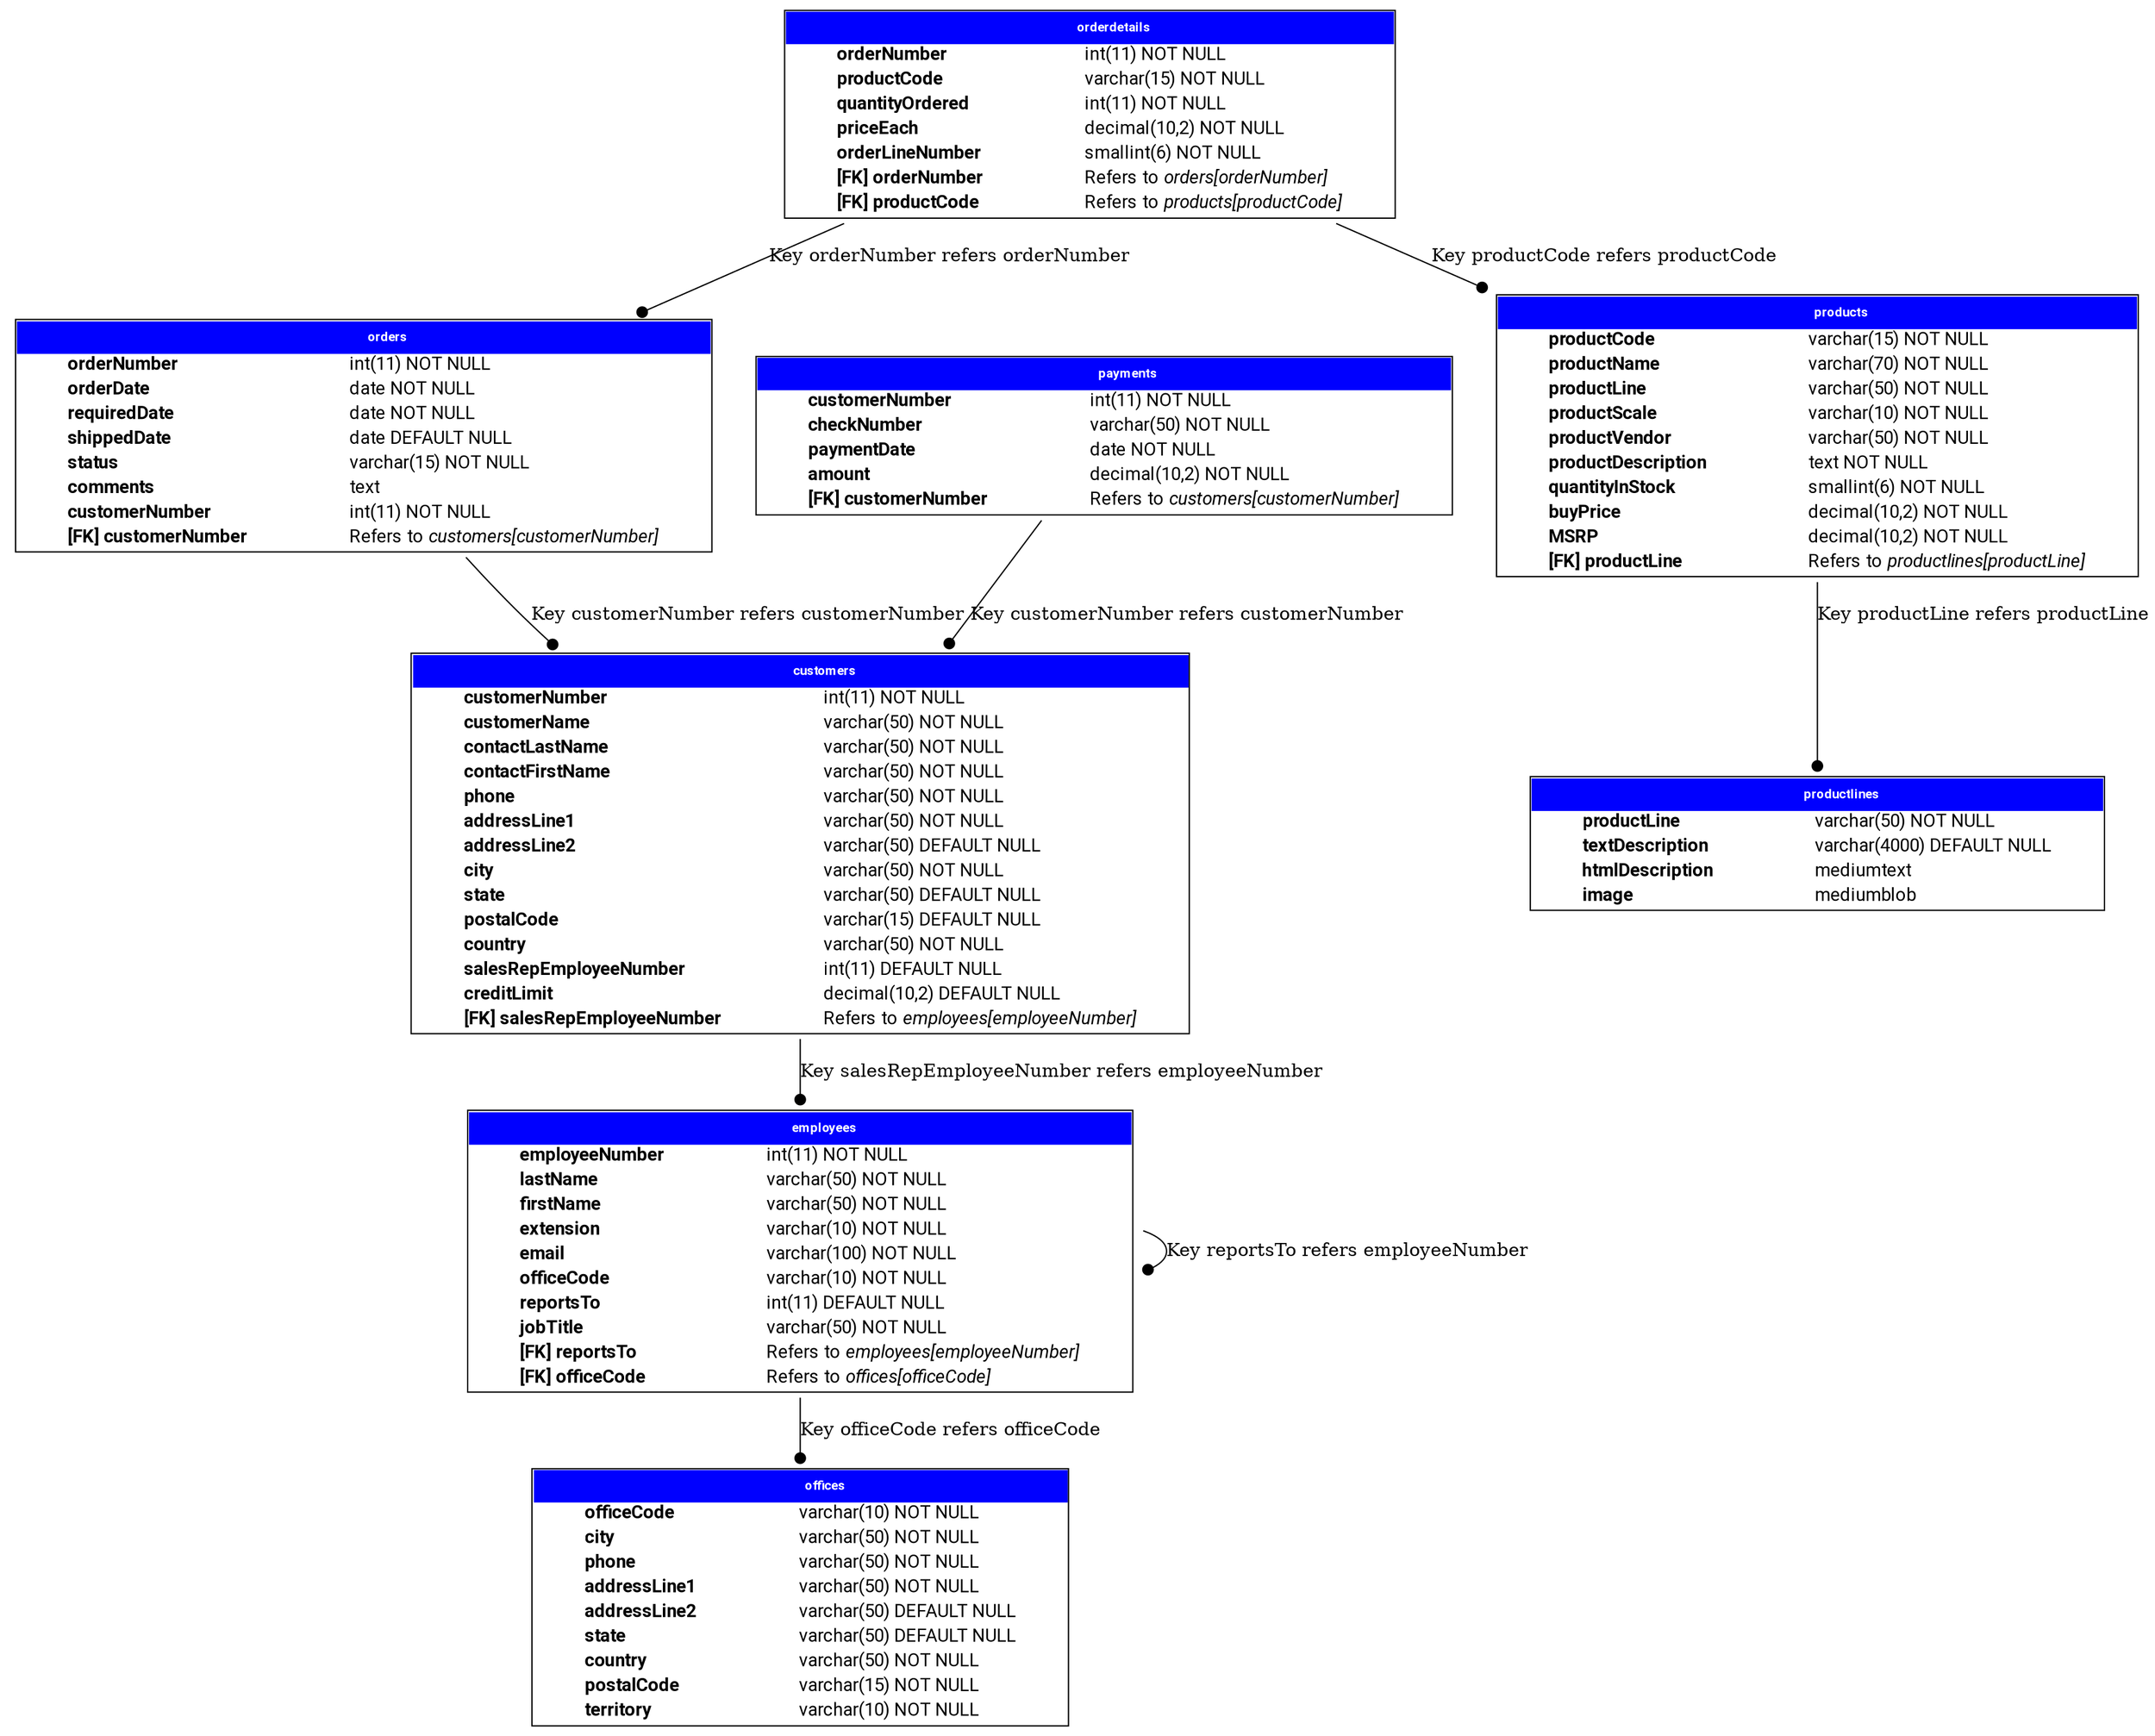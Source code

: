 //This file has been generated with sqltodot, enjoy!
digraph homeusrdoteurexamplessamplefile3sql {

    node [

        shape = "plaintext"
    ]



    customers [label=<
        <TABLE BGCOLOR="white" BORDER="1" CELLBORDER="0" CELLSPACING="0">

        <TR><TD COLSPAN="2" CELLPADDING="5" ALIGN="CENTER" BGCOLOR="blue">
        <FONT FACE="Roboto" COLOR="white" POINT-SIZE="10">
        <B>customers</B>
        </FONT></TD></TR>

        <TR><TD ALIGN="LEFT" BORDER="0">
        <FONT FACE="Roboto"><B>customerNumber</B></FONT>
        </TD><TD ALIGN="LEFT">
        <FONT FACE="Roboto">int(11) NOT NULL</FONT>
        </TD></TR>

        <TR><TD ALIGN="LEFT" BORDER="0">
        <FONT FACE="Roboto"><B>customerName</B></FONT>
        </TD><TD ALIGN="LEFT">
        <FONT FACE="Roboto">varchar(50) NOT NULL</FONT>
        </TD></TR>

        <TR><TD ALIGN="LEFT" BORDER="0">
        <FONT FACE="Roboto"><B>contactLastName</B></FONT>
        </TD><TD ALIGN="LEFT">
        <FONT FACE="Roboto">varchar(50) NOT NULL</FONT>
        </TD></TR>

        <TR><TD ALIGN="LEFT" BORDER="0">
        <FONT FACE="Roboto"><B>contactFirstName</B></FONT>
        </TD><TD ALIGN="LEFT">
        <FONT FACE="Roboto">varchar(50) NOT NULL</FONT>
        </TD></TR>

        <TR><TD ALIGN="LEFT" BORDER="0">
        <FONT FACE="Roboto"><B>phone</B></FONT>
        </TD><TD ALIGN="LEFT">
        <FONT FACE="Roboto">varchar(50) NOT NULL</FONT>
        </TD></TR>

        <TR><TD ALIGN="LEFT" BORDER="0">
        <FONT FACE="Roboto"><B>addressLine1</B></FONT>
        </TD><TD ALIGN="LEFT">
        <FONT FACE="Roboto">varchar(50) NOT NULL</FONT>
        </TD></TR>

        <TR><TD ALIGN="LEFT" BORDER="0">
        <FONT FACE="Roboto"><B>addressLine2</B></FONT>
        </TD><TD ALIGN="LEFT">
        <FONT FACE="Roboto">varchar(50) DEFAULT NULL</FONT>
        </TD></TR>

        <TR><TD ALIGN="LEFT" BORDER="0">
        <FONT FACE="Roboto"><B>city</B></FONT>
        </TD><TD ALIGN="LEFT">
        <FONT FACE="Roboto">varchar(50) NOT NULL</FONT>
        </TD></TR>

        <TR><TD ALIGN="LEFT" BORDER="0">
        <FONT FACE="Roboto"><B>state</B></FONT>
        </TD><TD ALIGN="LEFT">
        <FONT FACE="Roboto">varchar(50) DEFAULT NULL</FONT>
        </TD></TR>

        <TR><TD ALIGN="LEFT" BORDER="0">
        <FONT FACE="Roboto"><B>postalCode</B></FONT>
        </TD><TD ALIGN="LEFT">
        <FONT FACE="Roboto">varchar(15) DEFAULT NULL</FONT>
        </TD></TR>

        <TR><TD ALIGN="LEFT" BORDER="0">
        <FONT FACE="Roboto"><B>country</B></FONT>
        </TD><TD ALIGN="LEFT">
        <FONT FACE="Roboto">varchar(50) NOT NULL</FONT>
        </TD></TR>

        <TR><TD ALIGN="LEFT" BORDER="0">
        <FONT FACE="Roboto"><B>salesRepEmployeeNumber</B></FONT>
        </TD><TD ALIGN="LEFT">
        <FONT FACE="Roboto">int(11) DEFAULT NULL</FONT>
        </TD></TR>

        <TR><TD ALIGN="LEFT" BORDER="0">
        <FONT FACE="Roboto"><B>creditLimit</B></FONT>
        </TD><TD ALIGN="LEFT">
        <FONT FACE="Roboto">decimal(10,2) DEFAULT NULL</FONT>
        </TD></TR>

        <TR><TD ALIGN="LEFT" BORDER="0">
        <FONT FACE="Roboto"><B>[FK] salesRepEmployeeNumber</B></FONT>
        </TD><TD ALIGN="LEFT">
        <FONT FACE="Roboto">Refers to <I>employees[employeeNumber]</I></FONT>
        </TD></TR>

		</TABLE> >]


    employees [label=<
        <TABLE BGCOLOR="white" BORDER="1" CELLBORDER="0" CELLSPACING="0">

        <TR><TD COLSPAN="2" CELLPADDING="5" ALIGN="CENTER" BGCOLOR="blue">
        <FONT FACE="Roboto" COLOR="white" POINT-SIZE="10">
        <B>employees</B>
        </FONT></TD></TR>

        <TR><TD ALIGN="LEFT" BORDER="0">
        <FONT FACE="Roboto"><B>employeeNumber</B></FONT>
        </TD><TD ALIGN="LEFT">
        <FONT FACE="Roboto">int(11) NOT NULL</FONT>
        </TD></TR>

        <TR><TD ALIGN="LEFT" BORDER="0">
        <FONT FACE="Roboto"><B>lastName</B></FONT>
        </TD><TD ALIGN="LEFT">
        <FONT FACE="Roboto">varchar(50) NOT NULL</FONT>
        </TD></TR>

        <TR><TD ALIGN="LEFT" BORDER="0">
        <FONT FACE="Roboto"><B>firstName</B></FONT>
        </TD><TD ALIGN="LEFT">
        <FONT FACE="Roboto">varchar(50) NOT NULL</FONT>
        </TD></TR>

        <TR><TD ALIGN="LEFT" BORDER="0">
        <FONT FACE="Roboto"><B>extension</B></FONT>
        </TD><TD ALIGN="LEFT">
        <FONT FACE="Roboto">varchar(10) NOT NULL</FONT>
        </TD></TR>

        <TR><TD ALIGN="LEFT" BORDER="0">
        <FONT FACE="Roboto"><B>email</B></FONT>
        </TD><TD ALIGN="LEFT">
        <FONT FACE="Roboto">varchar(100) NOT NULL</FONT>
        </TD></TR>

        <TR><TD ALIGN="LEFT" BORDER="0">
        <FONT FACE="Roboto"><B>officeCode</B></FONT>
        </TD><TD ALIGN="LEFT">
        <FONT FACE="Roboto">varchar(10) NOT NULL</FONT>
        </TD></TR>

        <TR><TD ALIGN="LEFT" BORDER="0">
        <FONT FACE="Roboto"><B>reportsTo</B></FONT>
        </TD><TD ALIGN="LEFT">
        <FONT FACE="Roboto">int(11) DEFAULT NULL</FONT>
        </TD></TR>

        <TR><TD ALIGN="LEFT" BORDER="0">
        <FONT FACE="Roboto"><B>jobTitle</B></FONT>
        </TD><TD ALIGN="LEFT">
        <FONT FACE="Roboto">varchar(50) NOT NULL</FONT>
        </TD></TR>

        <TR><TD ALIGN="LEFT" BORDER="0">
        <FONT FACE="Roboto"><B>[FK] reportsTo</B></FONT>
        </TD><TD ALIGN="LEFT">
        <FONT FACE="Roboto">Refers to <I>employees[employeeNumber]</I></FONT>
        </TD></TR>

        <TR><TD ALIGN="LEFT" BORDER="0">
        <FONT FACE="Roboto"><B>[FK] officeCode</B></FONT>
        </TD><TD ALIGN="LEFT">
        <FONT FACE="Roboto">Refers to <I>offices[officeCode]</I></FONT>
        </TD></TR>

		</TABLE> >]


    offices [label=<
        <TABLE BGCOLOR="white" BORDER="1" CELLBORDER="0" CELLSPACING="0">

        <TR><TD COLSPAN="2" CELLPADDING="5" ALIGN="CENTER" BGCOLOR="blue">
        <FONT FACE="Roboto" COLOR="white" POINT-SIZE="10">
        <B>offices</B>
        </FONT></TD></TR>

        <TR><TD ALIGN="LEFT" BORDER="0">
        <FONT FACE="Roboto"><B>officeCode</B></FONT>
        </TD><TD ALIGN="LEFT">
        <FONT FACE="Roboto">varchar(10) NOT NULL</FONT>
        </TD></TR>

        <TR><TD ALIGN="LEFT" BORDER="0">
        <FONT FACE="Roboto"><B>city</B></FONT>
        </TD><TD ALIGN="LEFT">
        <FONT FACE="Roboto">varchar(50) NOT NULL</FONT>
        </TD></TR>

        <TR><TD ALIGN="LEFT" BORDER="0">
        <FONT FACE="Roboto"><B>phone</B></FONT>
        </TD><TD ALIGN="LEFT">
        <FONT FACE="Roboto">varchar(50) NOT NULL</FONT>
        </TD></TR>

        <TR><TD ALIGN="LEFT" BORDER="0">
        <FONT FACE="Roboto"><B>addressLine1</B></FONT>
        </TD><TD ALIGN="LEFT">
        <FONT FACE="Roboto">varchar(50) NOT NULL</FONT>
        </TD></TR>

        <TR><TD ALIGN="LEFT" BORDER="0">
        <FONT FACE="Roboto"><B>addressLine2</B></FONT>
        </TD><TD ALIGN="LEFT">
        <FONT FACE="Roboto">varchar(50) DEFAULT NULL</FONT>
        </TD></TR>

        <TR><TD ALIGN="LEFT" BORDER="0">
        <FONT FACE="Roboto"><B>state</B></FONT>
        </TD><TD ALIGN="LEFT">
        <FONT FACE="Roboto">varchar(50) DEFAULT NULL</FONT>
        </TD></TR>

        <TR><TD ALIGN="LEFT" BORDER="0">
        <FONT FACE="Roboto"><B>country</B></FONT>
        </TD><TD ALIGN="LEFT">
        <FONT FACE="Roboto">varchar(50) NOT NULL</FONT>
        </TD></TR>

        <TR><TD ALIGN="LEFT" BORDER="0">
        <FONT FACE="Roboto"><B>postalCode</B></FONT>
        </TD><TD ALIGN="LEFT">
        <FONT FACE="Roboto">varchar(15) NOT NULL</FONT>
        </TD></TR>

        <TR><TD ALIGN="LEFT" BORDER="0">
        <FONT FACE="Roboto"><B>territory</B></FONT>
        </TD><TD ALIGN="LEFT">
        <FONT FACE="Roboto">varchar(10) NOT NULL</FONT>
        </TD></TR>

		</TABLE> >]


    orderdetails [label=<
        <TABLE BGCOLOR="white" BORDER="1" CELLBORDER="0" CELLSPACING="0">

        <TR><TD COLSPAN="2" CELLPADDING="5" ALIGN="CENTER" BGCOLOR="blue">
        <FONT FACE="Roboto" COLOR="white" POINT-SIZE="10">
        <B>orderdetails</B>
        </FONT></TD></TR>

        <TR><TD ALIGN="LEFT" BORDER="0">
        <FONT FACE="Roboto"><B>orderNumber</B></FONT>
        </TD><TD ALIGN="LEFT">
        <FONT FACE="Roboto">int(11) NOT NULL</FONT>
        </TD></TR>

        <TR><TD ALIGN="LEFT" BORDER="0">
        <FONT FACE="Roboto"><B>productCode</B></FONT>
        </TD><TD ALIGN="LEFT">
        <FONT FACE="Roboto">varchar(15) NOT NULL</FONT>
        </TD></TR>

        <TR><TD ALIGN="LEFT" BORDER="0">
        <FONT FACE="Roboto"><B>quantityOrdered</B></FONT>
        </TD><TD ALIGN="LEFT">
        <FONT FACE="Roboto">int(11) NOT NULL</FONT>
        </TD></TR>

        <TR><TD ALIGN="LEFT" BORDER="0">
        <FONT FACE="Roboto"><B>priceEach</B></FONT>
        </TD><TD ALIGN="LEFT">
        <FONT FACE="Roboto">decimal(10,2) NOT NULL</FONT>
        </TD></TR>

        <TR><TD ALIGN="LEFT" BORDER="0">
        <FONT FACE="Roboto"><B>orderLineNumber</B></FONT>
        </TD><TD ALIGN="LEFT">
        <FONT FACE="Roboto">smallint(6) NOT NULL</FONT>
        </TD></TR>

        <TR><TD ALIGN="LEFT" BORDER="0">
        <FONT FACE="Roboto"><B>[FK] orderNumber</B></FONT>
        </TD><TD ALIGN="LEFT">
        <FONT FACE="Roboto">Refers to <I>orders[orderNumber]</I></FONT>
        </TD></TR>

        <TR><TD ALIGN="LEFT" BORDER="0">
        <FONT FACE="Roboto"><B>[FK] productCode</B></FONT>
        </TD><TD ALIGN="LEFT">
        <FONT FACE="Roboto">Refers to <I>products[productCode]</I></FONT>
        </TD></TR>

		</TABLE> >]


    orders [label=<
        <TABLE BGCOLOR="white" BORDER="1" CELLBORDER="0" CELLSPACING="0">

        <TR><TD COLSPAN="2" CELLPADDING="5" ALIGN="CENTER" BGCOLOR="blue">
        <FONT FACE="Roboto" COLOR="white" POINT-SIZE="10">
        <B>orders</B>
        </FONT></TD></TR>

        <TR><TD ALIGN="LEFT" BORDER="0">
        <FONT FACE="Roboto"><B>orderNumber</B></FONT>
        </TD><TD ALIGN="LEFT">
        <FONT FACE="Roboto">int(11) NOT NULL</FONT>
        </TD></TR>

        <TR><TD ALIGN="LEFT" BORDER="0">
        <FONT FACE="Roboto"><B>orderDate</B></FONT>
        </TD><TD ALIGN="LEFT">
        <FONT FACE="Roboto">date NOT NULL</FONT>
        </TD></TR>

        <TR><TD ALIGN="LEFT" BORDER="0">
        <FONT FACE="Roboto"><B>requiredDate</B></FONT>
        </TD><TD ALIGN="LEFT">
        <FONT FACE="Roboto">date NOT NULL</FONT>
        </TD></TR>

        <TR><TD ALIGN="LEFT" BORDER="0">
        <FONT FACE="Roboto"><B>shippedDate</B></FONT>
        </TD><TD ALIGN="LEFT">
        <FONT FACE="Roboto">date DEFAULT NULL</FONT>
        </TD></TR>

        <TR><TD ALIGN="LEFT" BORDER="0">
        <FONT FACE="Roboto"><B>status</B></FONT>
        </TD><TD ALIGN="LEFT">
        <FONT FACE="Roboto">varchar(15) NOT NULL</FONT>
        </TD></TR>

        <TR><TD ALIGN="LEFT" BORDER="0">
        <FONT FACE="Roboto"><B>comments</B></FONT>
        </TD><TD ALIGN="LEFT">
        <FONT FACE="Roboto">text</FONT>
        </TD></TR>

        <TR><TD ALIGN="LEFT" BORDER="0">
        <FONT FACE="Roboto"><B>customerNumber</B></FONT>
        </TD><TD ALIGN="LEFT">
        <FONT FACE="Roboto">int(11) NOT NULL</FONT>
        </TD></TR>

        <TR><TD ALIGN="LEFT" BORDER="0">
        <FONT FACE="Roboto"><B>[FK] customerNumber</B></FONT>
        </TD><TD ALIGN="LEFT">
        <FONT FACE="Roboto">Refers to <I>customers[customerNumber]</I></FONT>
        </TD></TR>

		</TABLE> >]


    payments [label=<
        <TABLE BGCOLOR="white" BORDER="1" CELLBORDER="0" CELLSPACING="0">

        <TR><TD COLSPAN="2" CELLPADDING="5" ALIGN="CENTER" BGCOLOR="blue">
        <FONT FACE="Roboto" COLOR="white" POINT-SIZE="10">
        <B>payments</B>
        </FONT></TD></TR>

        <TR><TD ALIGN="LEFT" BORDER="0">
        <FONT FACE="Roboto"><B>customerNumber</B></FONT>
        </TD><TD ALIGN="LEFT">
        <FONT FACE="Roboto">int(11) NOT NULL</FONT>
        </TD></TR>

        <TR><TD ALIGN="LEFT" BORDER="0">
        <FONT FACE="Roboto"><B>checkNumber</B></FONT>
        </TD><TD ALIGN="LEFT">
        <FONT FACE="Roboto">varchar(50) NOT NULL</FONT>
        </TD></TR>

        <TR><TD ALIGN="LEFT" BORDER="0">
        <FONT FACE="Roboto"><B>paymentDate</B></FONT>
        </TD><TD ALIGN="LEFT">
        <FONT FACE="Roboto">date NOT NULL</FONT>
        </TD></TR>

        <TR><TD ALIGN="LEFT" BORDER="0">
        <FONT FACE="Roboto"><B>amount</B></FONT>
        </TD><TD ALIGN="LEFT">
        <FONT FACE="Roboto">decimal(10,2) NOT NULL</FONT>
        </TD></TR>

        <TR><TD ALIGN="LEFT" BORDER="0">
        <FONT FACE="Roboto"><B>[FK] customerNumber</B></FONT>
        </TD><TD ALIGN="LEFT">
        <FONT FACE="Roboto">Refers to <I>customers[customerNumber]</I></FONT>
        </TD></TR>

		</TABLE> >]


    productlines [label=<
        <TABLE BGCOLOR="white" BORDER="1" CELLBORDER="0" CELLSPACING="0">

        <TR><TD COLSPAN="2" CELLPADDING="5" ALIGN="CENTER" BGCOLOR="blue">
        <FONT FACE="Roboto" COLOR="white" POINT-SIZE="10">
        <B>productlines</B>
        </FONT></TD></TR>

        <TR><TD ALIGN="LEFT" BORDER="0">
        <FONT FACE="Roboto"><B>productLine</B></FONT>
        </TD><TD ALIGN="LEFT">
        <FONT FACE="Roboto">varchar(50) NOT NULL</FONT>
        </TD></TR>

        <TR><TD ALIGN="LEFT" BORDER="0">
        <FONT FACE="Roboto"><B>textDescription</B></FONT>
        </TD><TD ALIGN="LEFT">
        <FONT FACE="Roboto">varchar(4000) DEFAULT NULL</FONT>
        </TD></TR>

        <TR><TD ALIGN="LEFT" BORDER="0">
        <FONT FACE="Roboto"><B>htmlDescription</B></FONT>
        </TD><TD ALIGN="LEFT">
        <FONT FACE="Roboto">mediumtext</FONT>
        </TD></TR>

        <TR><TD ALIGN="LEFT" BORDER="0">
        <FONT FACE="Roboto"><B>image</B></FONT>
        </TD><TD ALIGN="LEFT">
        <FONT FACE="Roboto">mediumblob</FONT>
        </TD></TR>

		</TABLE> >]


    products [label=<
        <TABLE BGCOLOR="white" BORDER="1" CELLBORDER="0" CELLSPACING="0">

        <TR><TD COLSPAN="2" CELLPADDING="5" ALIGN="CENTER" BGCOLOR="blue">
        <FONT FACE="Roboto" COLOR="white" POINT-SIZE="10">
        <B>products</B>
        </FONT></TD></TR>

        <TR><TD ALIGN="LEFT" BORDER="0">
        <FONT FACE="Roboto"><B>productCode</B></FONT>
        </TD><TD ALIGN="LEFT">
        <FONT FACE="Roboto">varchar(15) NOT NULL</FONT>
        </TD></TR>

        <TR><TD ALIGN="LEFT" BORDER="0">
        <FONT FACE="Roboto"><B>productName</B></FONT>
        </TD><TD ALIGN="LEFT">
        <FONT FACE="Roboto">varchar(70) NOT NULL</FONT>
        </TD></TR>

        <TR><TD ALIGN="LEFT" BORDER="0">
        <FONT FACE="Roboto"><B>productLine</B></FONT>
        </TD><TD ALIGN="LEFT">
        <FONT FACE="Roboto">varchar(50) NOT NULL</FONT>
        </TD></TR>

        <TR><TD ALIGN="LEFT" BORDER="0">
        <FONT FACE="Roboto"><B>productScale</B></FONT>
        </TD><TD ALIGN="LEFT">
        <FONT FACE="Roboto">varchar(10) NOT NULL</FONT>
        </TD></TR>

        <TR><TD ALIGN="LEFT" BORDER="0">
        <FONT FACE="Roboto"><B>productVendor</B></FONT>
        </TD><TD ALIGN="LEFT">
        <FONT FACE="Roboto">varchar(50) NOT NULL</FONT>
        </TD></TR>

        <TR><TD ALIGN="LEFT" BORDER="0">
        <FONT FACE="Roboto"><B>productDescription</B></FONT>
        </TD><TD ALIGN="LEFT">
        <FONT FACE="Roboto">text NOT NULL</FONT>
        </TD></TR>

        <TR><TD ALIGN="LEFT" BORDER="0">
        <FONT FACE="Roboto"><B>quantityInStock</B></FONT>
        </TD><TD ALIGN="LEFT">
        <FONT FACE="Roboto">smallint(6) NOT NULL</FONT>
        </TD></TR>

        <TR><TD ALIGN="LEFT" BORDER="0">
        <FONT FACE="Roboto"><B>buyPrice</B></FONT>
        </TD><TD ALIGN="LEFT">
        <FONT FACE="Roboto">decimal(10,2) NOT NULL</FONT>
        </TD></TR>

        <TR><TD ALIGN="LEFT" BORDER="0">
        <FONT FACE="Roboto"><B>MSRP</B></FONT>
        </TD><TD ALIGN="LEFT">
        <FONT FACE="Roboto">decimal(10,2) NOT NULL</FONT>
        </TD></TR>

        <TR><TD ALIGN="LEFT" BORDER="0">
        <FONT FACE="Roboto"><B>[FK] productLine</B></FONT>
        </TD><TD ALIGN="LEFT">
        <FONT FACE="Roboto">Refers to <I>productlines[productLine]</I></FONT>
        </TD></TR>

		</TABLE> >]

		customers -> employees [label="Key salesRepEmployeeNumber refers employeeNumber", arrowhead = "dot"]
		employees -> employees [label="Key reportsTo refers employeeNumber", arrowhead = "dot"]
		employees -> offices [label="Key officeCode refers officeCode", arrowhead = "dot"]
		orderdetails -> orders [label="Key orderNumber refers orderNumber", arrowhead = "dot"]
		orderdetails -> products [label="Key productCode refers productCode", arrowhead = "dot"]
		orders -> customers [label="Key customerNumber refers customerNumber", arrowhead = "dot"]
		payments -> customers [label="Key customerNumber refers customerNumber", arrowhead = "dot"]
		products -> productlines [label="Key productLine refers productLine", arrowhead = "dot"]

}
